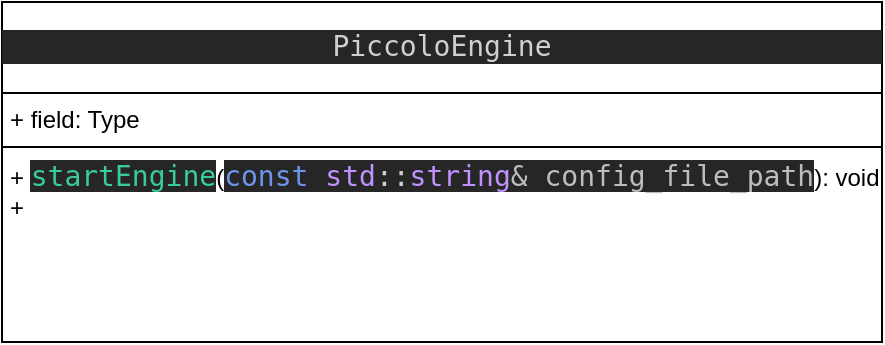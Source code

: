<mxfile version="26.2.13" pages="2">
  <diagram name="引擎基本类uml" id="4lmR1PK2h9kwDvhIEaK2">
    <mxGraphModel dx="1183" dy="655" grid="1" gridSize="10" guides="1" tooltips="1" connect="1" arrows="1" fold="1" page="1" pageScale="1" pageWidth="827" pageHeight="1169" math="0" shadow="0">
      <root>
        <mxCell id="0" />
        <mxCell id="1" parent="0" />
        <mxCell id="KuhfJUlCWqwtM39AnZdV-1" value="&lt;div style=&quot;background-color: rgb(38, 38, 38); color: rgb(208, 208, 208);&quot;&gt;&lt;pre style=&quot;text-align: center; font-family: &amp;quot;JetBrains Mono&amp;quot;, monospace; font-size: 10.5pt;&quot;&gt;PiccoloEngine&lt;/pre&gt;&lt;/div&gt;&lt;hr size=&quot;1&quot; style=&quot;border-style:solid;&quot;&gt;&lt;p style=&quot;margin:0px;margin-left:4px;&quot;&gt;+ field: Type&lt;/p&gt;&lt;hr size=&quot;1&quot; style=&quot;border-style:solid;&quot;&gt;&lt;p style=&quot;margin:0px;margin-left:4px;&quot;&gt;+&amp;nbsp;&lt;span style=&quot;color: rgb(57, 204, 155); font-family: &amp;quot;JetBrains Mono&amp;quot;, monospace; font-size: 10.5pt; background-color: rgb(38, 38, 38);&quot;&gt;startEngine&lt;/span&gt;&lt;span style=&quot;background-color: transparent; color: light-dark(rgb(0, 0, 0), rgb(255, 255, 255));&quot;&gt;(&lt;/span&gt;&lt;span style=&quot;font-family: &amp;quot;JetBrains Mono&amp;quot;, monospace; font-size: 10.5pt; background-color: rgb(38, 38, 38); color: rgb(108, 149, 235);&quot;&gt;const &lt;/span&gt;&lt;span style=&quot;font-family: &amp;quot;JetBrains Mono&amp;quot;, monospace; font-size: 10.5pt; background-color: rgb(38, 38, 38); color: rgb(193, 145, 255);&quot;&gt;std&lt;/span&gt;&lt;span style=&quot;font-family: &amp;quot;JetBrains Mono&amp;quot;, monospace; font-size: 10.5pt; background-color: rgb(38, 38, 38); color: rgb(208, 208, 208);&quot;&gt;::&lt;/span&gt;&lt;span style=&quot;font-family: &amp;quot;JetBrains Mono&amp;quot;, monospace; font-size: 10.5pt; background-color: rgb(38, 38, 38); color: rgb(193, 145, 255);&quot;&gt;string&lt;/span&gt;&lt;span style=&quot;font-family: &amp;quot;JetBrains Mono&amp;quot;, monospace; font-size: 10.5pt; background-color: rgb(38, 38, 38); color: rgb(189, 189, 189);&quot;&gt;&amp;amp; config_file_path&lt;/span&gt;&lt;span style=&quot;background-color: transparent; color: light-dark(rgb(0, 0, 0), rgb(255, 255, 255));&quot;&gt;): void&lt;/span&gt;&lt;/p&gt;&lt;p style=&quot;margin:0px;margin-left:4px;&quot;&gt;&lt;span style=&quot;background-color: transparent; color: light-dark(rgb(0, 0, 0), rgb(255, 255, 255));&quot;&gt;+&lt;/span&gt;&lt;/p&gt;" style="verticalAlign=top;align=left;overflow=fill;html=1;whiteSpace=wrap;" vertex="1" parent="1">
          <mxGeometry x="110" y="100" width="440" height="170" as="geometry" />
        </mxCell>
      </root>
    </mxGraphModel>
  </diagram>
  <diagram id="ly-EkyqUDZ3NtOaoAh6M" name="引擎初始化时序图">
    <mxGraphModel dx="4733" dy="2620" grid="1" gridSize="10" guides="1" tooltips="1" connect="1" arrows="1" fold="1" page="1" pageScale="1" pageWidth="827" pageHeight="1169" math="0" shadow="0">
      <root>
        <mxCell id="0" />
        <mxCell id="1" parent="0" />
        <mxCell id="WONwCe0aJF3J5grba5Dm-1" value="main" style="shape=umlLifeline;perimeter=lifelinePerimeter;whiteSpace=wrap;html=1;container=1;dropTarget=0;collapsible=0;recursiveResize=0;outlineConnect=0;portConstraint=eastwest;newEdgeStyle={&quot;curved&quot;:0,&quot;rounded&quot;:0};" vertex="1" parent="1">
          <mxGeometry x="90" y="70" width="100" height="1040" as="geometry" />
        </mxCell>
        <mxCell id="WONwCe0aJF3J5grba5Dm-2" value="&lt;div style=&quot;background-color:#262626;color:#d0d0d0&quot;&gt;&lt;pre style=&quot;font-family:&#39;JetBrains Mono&#39;,monospace;font-size:10.5pt;&quot;&gt;main&lt;/pre&gt;&lt;/div&gt;" style="html=1;points=[[0,0,0,0,5],[0,1,0,0,-5],[1,0,0,0,5],[1,1,0,0,-5]];perimeter=orthogonalPerimeter;outlineConnect=0;targetShapes=umlLifeline;portConstraint=eastwest;newEdgeStyle={&quot;curved&quot;:0,&quot;rounded&quot;:0};" vertex="1" parent="WONwCe0aJF3J5grba5Dm-1">
          <mxGeometry x="45" y="90" width="10" height="900" as="geometry" />
        </mxCell>
        <mxCell id="WONwCe0aJF3J5grba5Dm-3" value="dispatch" style="html=1;verticalAlign=bottom;startArrow=oval;endArrow=block;startSize=8;curved=0;rounded=0;entryX=0;entryY=0;entryDx=0;entryDy=5;" edge="1" target="WONwCe0aJF3J5grba5Dm-2" parent="WONwCe0aJF3J5grba5Dm-1">
          <mxGeometry relative="1" as="geometry">
            <mxPoint x="-30" y="95" as="sourcePoint" />
          </mxGeometry>
        </mxCell>
        <mxCell id="WONwCe0aJF3J5grba5Dm-4" value="&lt;div style=&quot;background-color:#262626;color:#d0d0d0&quot;&gt;&lt;pre style=&quot;font-family:&#39;JetBrains Mono&#39;,monospace;font-size:10.5pt;&quot;&gt;PiccoloEngine&lt;/pre&gt;&lt;/div&gt;" style="shape=umlLifeline;perimeter=lifelinePerimeter;whiteSpace=wrap;html=1;container=1;dropTarget=0;collapsible=0;recursiveResize=0;outlineConnect=0;portConstraint=eastwest;newEdgeStyle={&quot;curved&quot;:0,&quot;rounded&quot;:0};" vertex="1" parent="1">
          <mxGeometry x="310" y="70" width="100" height="1090" as="geometry" />
        </mxCell>
        <mxCell id="WONwCe0aJF3J5grba5Dm-5" value="&lt;div style=&quot;background-color:#262626;color:#d0d0d0&quot;&gt;&lt;pre style=&quot;font-family:&#39;JetBrains Mono&#39;,monospace;font-size:10.5pt;&quot;&gt;&lt;span style=&quot;color:#c191ff;&quot;&gt;PiccoloEngine&lt;/span&gt;&lt;/pre&gt;&lt;/div&gt;" style="html=1;points=[[0,0,0,0,5],[0,1,0,0,-5],[1,0,0,0,5],[1,1,0,0,-5]];perimeter=orthogonalPerimeter;outlineConnect=0;targetShapes=umlLifeline;portConstraint=eastwest;newEdgeStyle={&quot;curved&quot;:0,&quot;rounded&quot;:0};" vertex="1" parent="WONwCe0aJF3J5grba5Dm-4">
          <mxGeometry x="45" y="110" width="10" height="80" as="geometry" />
        </mxCell>
        <mxCell id="WONwCe0aJF3J5grba5Dm-8" value="&lt;div style=&quot;background-color:#262626;color:#d0d0d0&quot;&gt;&lt;pre style=&quot;font-family:&#39;JetBrains Mono&#39;,monospace;font-size:10.5pt;&quot;&gt;startEngine&lt;/pre&gt;&lt;/div&gt;" style="html=1;points=[[0,0,0,0,5],[0,1,0,0,-5],[1,0,0,0,5],[1,1,0,0,-5]];perimeter=orthogonalPerimeter;outlineConnect=0;targetShapes=umlLifeline;portConstraint=eastwest;newEdgeStyle={&quot;curved&quot;:0,&quot;rounded&quot;:0};" vertex="1" parent="WONwCe0aJF3J5grba5Dm-4">
          <mxGeometry x="45" y="220" width="10" height="190" as="geometry" />
        </mxCell>
        <mxCell id="WONwCe0aJF3J5grba5Dm-53" value="&lt;div style=&quot;background-color:#262626;color:#d0d0d0&quot;&gt;&lt;pre style=&quot;font-family:&#39;JetBrains Mono&#39;,monospace;font-size:10.5pt;&quot;&gt;calculateDeltaTime&lt;/pre&gt;&lt;/div&gt;" style="html=1;points=[[0,0,0,0,5],[0,1,0,0,-5],[1,0,0,0,5],[1,1,0,0,-5]];perimeter=orthogonalPerimeter;outlineConnect=0;targetShapes=umlLifeline;portConstraint=eastwest;newEdgeStyle={&quot;curved&quot;:0,&quot;rounded&quot;:0};" vertex="1" parent="WONwCe0aJF3J5grba5Dm-4">
          <mxGeometry x="45" y="860" width="10" height="50" as="geometry" />
        </mxCell>
        <mxCell id="WONwCe0aJF3J5grba5Dm-66" value="&lt;div style=&quot;background-color:#262626;color:#d0d0d0&quot;&gt;&lt;pre style=&quot;font-family:&#39;JetBrains Mono&#39;,monospace;font-size:10.5pt;&quot;&gt;tickOneFrame&lt;/pre&gt;&lt;/div&gt;" style="html=1;points=[[0,0,0,0,5],[0,1,0,0,-5],[1,0,0,0,5],[1,1,0,0,-5]];perimeter=orthogonalPerimeter;outlineConnect=0;targetShapes=umlLifeline;portConstraint=eastwest;newEdgeStyle={&quot;curved&quot;:0,&quot;rounded&quot;:0};" vertex="1" parent="WONwCe0aJF3J5grba5Dm-4">
          <mxGeometry x="45" y="1000" width="10" height="70" as="geometry" />
        </mxCell>
        <mxCell id="WONwCe0aJF3J5grba5Dm-6" value="dispatch" style="html=1;verticalAlign=bottom;endArrow=block;curved=0;rounded=0;entryX=0;entryY=0;entryDx=0;entryDy=5;" edge="1" target="WONwCe0aJF3J5grba5Dm-5" parent="1" source="WONwCe0aJF3J5grba5Dm-2">
          <mxGeometry relative="1" as="geometry">
            <mxPoint x="150" y="185" as="sourcePoint" />
          </mxGeometry>
        </mxCell>
        <mxCell id="WONwCe0aJF3J5grba5Dm-9" value="config_file_path" style="html=1;verticalAlign=bottom;endArrow=block;curved=0;rounded=0;entryX=0;entryY=0;entryDx=0;entryDy=5;" edge="1" target="WONwCe0aJF3J5grba5Dm-8" parent="1">
          <mxGeometry x="0.005" relative="1" as="geometry">
            <mxPoint x="140" y="295" as="sourcePoint" />
            <mxPoint as="offset" />
          </mxGeometry>
        </mxCell>
        <mxCell id="WONwCe0aJF3J5grba5Dm-14" value="&lt;div style=&quot;background-color:#262626;color:#d0d0d0&quot;&gt;&lt;pre style=&quot;font-family:&#39;JetBrains Mono&#39;,monospace;font-size:10.5pt;&quot;&gt;&lt;span style=&quot;color:#c191ff;&quot;&gt;TypeMetaRegister&lt;/span&gt;&lt;/pre&gt;&lt;/div&gt;" style="shape=umlLifeline;perimeter=lifelinePerimeter;whiteSpace=wrap;html=1;container=1;dropTarget=0;collapsible=0;recursiveResize=0;outlineConnect=0;portConstraint=eastwest;newEdgeStyle={&quot;curved&quot;:0,&quot;rounded&quot;:0};" vertex="1" parent="1">
          <mxGeometry x="530" y="70" width="140" height="990" as="geometry" />
        </mxCell>
        <mxCell id="WONwCe0aJF3J5grba5Dm-15" value="&lt;div style=&quot;background-color:#262626;color:#d0d0d0&quot;&gt;&lt;pre style=&quot;font-family:&#39;JetBrains Mono&#39;,monospace;font-size:10.5pt;&quot;&gt;metaRegister&lt;/pre&gt;&lt;/div&gt;" style="html=1;points=[[0,0,0,0,5],[0,1,0,0,-5],[1,0,0,0,5],[1,1,0,0,-5]];perimeter=orthogonalPerimeter;outlineConnect=0;targetShapes=umlLifeline;portConstraint=eastwest;newEdgeStyle={&quot;curved&quot;:0,&quot;rounded&quot;:0};" vertex="1" parent="WONwCe0aJF3J5grba5Dm-14">
          <mxGeometry x="65" y="220" width="10" height="80" as="geometry" />
        </mxCell>
        <mxCell id="WONwCe0aJF3J5grba5Dm-16" value="dispatch" style="html=1;verticalAlign=bottom;endArrow=block;curved=0;rounded=0;entryX=0;entryY=0;entryDx=0;entryDy=5;" edge="1" target="WONwCe0aJF3J5grba5Dm-15" parent="1">
          <mxGeometry relative="1" as="geometry">
            <mxPoint x="360" y="295" as="sourcePoint" />
          </mxGeometry>
        </mxCell>
        <mxCell id="WONwCe0aJF3J5grba5Dm-18" value="注册反射元数据" style="text;html=1;align=center;verticalAlign=middle;resizable=0;points=[];autosize=1;strokeColor=none;fillColor=none;" vertex="1" parent="1">
          <mxGeometry x="610" y="288" width="110" height="30" as="geometry" />
        </mxCell>
        <mxCell id="WONwCe0aJF3J5grba5Dm-19" value="&lt;div style=&quot;background-color:#262626;color:#d0d0d0&quot;&gt;&lt;pre style=&quot;font-family:&#39;JetBrains Mono&#39;,monospace;font-size:10.5pt;&quot;&gt;RuntimeGlobalContext&lt;/pre&gt;&lt;/div&gt;" style="shape=umlLifeline;perimeter=lifelinePerimeter;whiteSpace=wrap;html=1;container=1;dropTarget=0;collapsible=0;recursiveResize=0;outlineConnect=0;portConstraint=eastwest;newEdgeStyle={&quot;curved&quot;:0,&quot;rounded&quot;:0};" vertex="1" parent="1">
          <mxGeometry x="940" y="70" width="150" height="1020" as="geometry" />
        </mxCell>
        <mxCell id="WONwCe0aJF3J5grba5Dm-20" value="&lt;div style=&quot;background-color:#262626;color:#d0d0d0&quot;&gt;&lt;pre style=&quot;font-family:&#39;JetBrains Mono&#39;,monospace;font-size:10.5pt;&quot;&gt;startSystems&lt;/pre&gt;&lt;/div&gt;" style="html=1;points=[[0,0,0,0,5],[0,1,0,0,-5],[1,0,0,0,5],[1,1,0,0,-5]];perimeter=orthogonalPerimeter;outlineConnect=0;targetShapes=umlLifeline;portConstraint=eastwest;newEdgeStyle={&quot;curved&quot;:0,&quot;rounded&quot;:0};" vertex="1" parent="WONwCe0aJF3J5grba5Dm-19">
          <mxGeometry x="70" y="340" width="10" height="80" as="geometry" />
        </mxCell>
        <mxCell id="WONwCe0aJF3J5grba5Dm-21" value="config_file_path" style="html=1;verticalAlign=bottom;endArrow=block;curved=0;rounded=0;entryX=0;entryY=0;entryDx=0;entryDy=5;" edge="1" target="WONwCe0aJF3J5grba5Dm-20" parent="1">
          <mxGeometry relative="1" as="geometry">
            <mxPoint x="360" y="415" as="sourcePoint" />
          </mxGeometry>
        </mxCell>
        <mxCell id="WONwCe0aJF3J5grba5Dm-23" value="根据配置文件初始化各系统" style="text;html=1;align=center;verticalAlign=middle;resizable=0;points=[];autosize=1;strokeColor=none;fillColor=none;" vertex="1" parent="1">
          <mxGeometry x="827" y="390" width="170" height="30" as="geometry" />
        </mxCell>
        <mxCell id="WONwCe0aJF3J5grba5Dm-24" value="&lt;div style=&quot;background-color:#262626;color:#d0d0d0&quot;&gt;&lt;pre style=&quot;font-family:&#39;JetBrains Mono&#39;,monospace;font-size:10.5pt;&quot;&gt;PiccoloEditor&lt;/pre&gt;&lt;/div&gt;" style="shape=umlLifeline;perimeter=lifelinePerimeter;whiteSpace=wrap;html=1;container=1;dropTarget=0;collapsible=0;recursiveResize=0;outlineConnect=0;portConstraint=eastwest;newEdgeStyle={&quot;curved&quot;:0,&quot;rounded&quot;:0};" vertex="1" parent="1">
          <mxGeometry x="760" y="70" width="100" height="1090" as="geometry" />
        </mxCell>
        <mxCell id="WONwCe0aJF3J5grba5Dm-25" value="&lt;div style=&quot;background-color:#262626;color:#d0d0d0&quot;&gt;&lt;pre style=&quot;font-family:&#39;JetBrains Mono&#39;,monospace;font-size:10.5pt;&quot;&gt;PiccoloEditor&lt;/pre&gt;&lt;/div&gt;" style="html=1;points=[[0,0,0,0,5],[0,1,0,0,-5],[1,0,0,0,5],[1,1,0,0,-5]];perimeter=orthogonalPerimeter;outlineConnect=0;targetShapes=umlLifeline;portConstraint=eastwest;newEdgeStyle={&quot;curved&quot;:0,&quot;rounded&quot;:0};" vertex="1" parent="WONwCe0aJF3J5grba5Dm-24">
          <mxGeometry x="45" y="460" width="10" height="80" as="geometry" />
        </mxCell>
        <mxCell id="WONwCe0aJF3J5grba5Dm-32" value="&lt;div style=&quot;background-color:#262626;color:#d0d0d0&quot;&gt;&lt;pre style=&quot;font-family:&#39;JetBrains Mono&#39;,monospace;font-size:10.5pt;&quot;&gt;initialize&lt;/pre&gt;&lt;/div&gt;" style="html=1;points=[[0,0,0,0,5],[0,1,0,0,-5],[1,0,0,0,5],[1,1,0,0,-5]];perimeter=orthogonalPerimeter;outlineConnect=0;targetShapes=umlLifeline;portConstraint=eastwest;newEdgeStyle={&quot;curved&quot;:0,&quot;rounded&quot;:0};" vertex="1" parent="WONwCe0aJF3J5grba5Dm-24">
          <mxGeometry x="45" y="590" width="10" height="140" as="geometry" />
        </mxCell>
        <mxCell id="WONwCe0aJF3J5grba5Dm-47" value="&lt;div style=&quot;background-color:#262626;color:#d0d0d0&quot;&gt;&lt;pre style=&quot;font-family:&#39;JetBrains Mono&#39;,monospace;font-size:10.5pt;&quot;&gt;run&lt;/pre&gt;&lt;/div&gt;" style="html=1;points=[[0,0,0,0,5],[0,1,0,0,-5],[1,0,0,0,5],[1,1,0,0,-5]];perimeter=orthogonalPerimeter;outlineConnect=0;targetShapes=umlLifeline;portConstraint=eastwest;newEdgeStyle={&quot;curved&quot;:0,&quot;rounded&quot;:0};" vertex="1" parent="WONwCe0aJF3J5grba5Dm-24">
          <mxGeometry x="45" y="830" width="10" height="260" as="geometry" />
        </mxCell>
        <mxCell id="WONwCe0aJF3J5grba5Dm-48" value="dispatch" style="html=1;verticalAlign=bottom;endArrow=block;curved=0;rounded=0;entryX=0;entryY=0;entryDx=0;entryDy=5;" edge="1" target="WONwCe0aJF3J5grba5Dm-47" parent="WONwCe0aJF3J5grba5Dm-24">
          <mxGeometry relative="1" as="geometry">
            <mxPoint x="-615" y="835" as="sourcePoint" />
          </mxGeometry>
        </mxCell>
        <mxCell id="WONwCe0aJF3J5grba5Dm-51" value="游戏主循环" style="text;html=1;align=center;verticalAlign=middle;resizable=0;points=[];autosize=1;strokeColor=none;fillColor=none;" vertex="1" parent="WONwCe0aJF3J5grba5Dm-24">
          <mxGeometry x="-40" y="800" width="80" height="30" as="geometry" />
        </mxCell>
        <mxCell id="WONwCe0aJF3J5grba5Dm-26" value="dispatch" style="html=1;verticalAlign=bottom;endArrow=block;curved=0;rounded=0;entryX=0;entryY=0;entryDx=0;entryDy=5;" edge="1" target="WONwCe0aJF3J5grba5Dm-25" parent="1">
          <mxGeometry relative="1" as="geometry">
            <mxPoint x="150" y="535" as="sourcePoint" />
          </mxGeometry>
        </mxCell>
        <mxCell id="WONwCe0aJF3J5grba5Dm-28" value="注册需要tick的系统&lt;div&gt;TransForm和Mesh&lt;/div&gt;" style="text;html=1;align=center;verticalAlign=middle;resizable=0;points=[];autosize=1;strokeColor=none;fillColor=none;" vertex="1" parent="1">
          <mxGeometry x="805" y="523" width="130" height="40" as="geometry" />
        </mxCell>
        <mxCell id="WONwCe0aJF3J5grba5Dm-30" value="" style="endArrow=open;endFill=1;endSize=12;html=1;rounded=0;exitX=0;exitY=1;exitDx=0;exitDy=-5;exitPerimeter=0;" edge="1" parent="1" source="WONwCe0aJF3J5grba5Dm-5" target="WONwCe0aJF3J5grba5Dm-2">
          <mxGeometry width="160" relative="1" as="geometry">
            <mxPoint x="230" y="190" as="sourcePoint" />
            <mxPoint x="390" y="190" as="targetPoint" />
          </mxGeometry>
        </mxCell>
        <mxCell id="WONwCe0aJF3J5grba5Dm-31" value="engine" style="text;html=1;align=center;verticalAlign=middle;resizable=0;points=[];autosize=1;strokeColor=none;fillColor=none;" vertex="1" parent="1">
          <mxGeometry x="210" y="228" width="60" height="30" as="geometry" />
        </mxCell>
        <mxCell id="WONwCe0aJF3J5grba5Dm-33" value="engine" style="html=1;verticalAlign=bottom;endArrow=block;curved=0;rounded=0;entryX=0;entryY=0;entryDx=0;entryDy=5;" edge="1" target="WONwCe0aJF3J5grba5Dm-32" parent="1">
          <mxGeometry x="0.001" relative="1" as="geometry">
            <mxPoint x="150" y="665" as="sourcePoint" />
            <mxPoint as="offset" />
          </mxGeometry>
        </mxCell>
        <mxCell id="WONwCe0aJF3J5grba5Dm-35" value="&lt;div style=&quot;background-color:#262626;color:#d0d0d0&quot;&gt;&lt;pre style=&quot;font-family:&#39;JetBrains Mono&#39;,monospace;font-size:10.5pt;&quot;&gt;EditorGlobalContextInitInfo&lt;/pre&gt;&lt;/div&gt;" style="shape=umlLifeline;perimeter=lifelinePerimeter;whiteSpace=wrap;html=1;container=1;dropTarget=0;collapsible=0;recursiveResize=0;outlineConnect=0;portConstraint=eastwest;newEdgeStyle={&quot;curved&quot;:0,&quot;rounded&quot;:0};" vertex="1" parent="1">
          <mxGeometry x="1160" y="70" width="200" height="1030" as="geometry" />
        </mxCell>
        <mxCell id="WONwCe0aJF3J5grba5Dm-36" value="&lt;div style=&quot;background-color:#262626;color:#d0d0d0&quot;&gt;&lt;pre style=&quot;font-family:&#39;JetBrains Mono&#39;,monospace;font-size:10.5pt;&quot;&gt;initialize&lt;/pre&gt;&lt;/div&gt;" style="html=1;points=[[0,0,0,0,5],[0,1,0,0,-5],[1,0,0,0,5],[1,1,0,0,-5]];perimeter=orthogonalPerimeter;outlineConnect=0;targetShapes=umlLifeline;portConstraint=eastwest;newEdgeStyle={&quot;curved&quot;:0,&quot;rounded&quot;:0};" vertex="1" parent="WONwCe0aJF3J5grba5Dm-35">
          <mxGeometry x="95" y="590" width="10" height="80" as="geometry" />
        </mxCell>
        <mxCell id="WONwCe0aJF3J5grba5Dm-37" value="dispatch" style="html=1;verticalAlign=bottom;endArrow=block;curved=0;rounded=0;entryX=0;entryY=0;entryDx=0;entryDy=5;" edge="1" target="WONwCe0aJF3J5grba5Dm-36" parent="1">
          <mxGeometry relative="1" as="geometry">
            <mxPoint x="810" y="665" as="sourcePoint" />
          </mxGeometry>
        </mxCell>
        <mxCell id="WONwCe0aJF3J5grba5Dm-39" value="创建引擎初始化上下文" style="text;html=1;align=center;verticalAlign=middle;resizable=0;points=[];autosize=1;strokeColor=none;fillColor=none;" vertex="1" parent="1">
          <mxGeometry x="1260" y="648" width="140" height="30" as="geometry" />
        </mxCell>
        <mxCell id="WONwCe0aJF3J5grba5Dm-40" value="初始化secne_manager,&lt;div&gt;render_manager&lt;/div&gt;" style="text;html=1;align=center;verticalAlign=middle;resizable=0;points=[];autosize=1;strokeColor=none;fillColor=none;" vertex="1" parent="1">
          <mxGeometry x="860" y="678" width="150" height="40" as="geometry" />
        </mxCell>
        <mxCell id="WONwCe0aJF3J5grba5Dm-41" value="&lt;div style=&quot;background-color:#262626;color:#d0d0d0&quot;&gt;&lt;pre style=&quot;font-family:&#39;JetBrains Mono&#39;,monospace;font-size:10.5pt;&quot;&gt;&lt;span style=&quot;color:#c191ff;&quot;&gt;EditorUI&lt;/span&gt;&lt;/pre&gt;&lt;/div&gt;" style="shape=umlLifeline;perimeter=lifelinePerimeter;whiteSpace=wrap;html=1;container=1;dropTarget=0;collapsible=0;recursiveResize=0;outlineConnect=0;portConstraint=eastwest;newEdgeStyle={&quot;curved&quot;:0,&quot;rounded&quot;:0};" vertex="1" parent="1">
          <mxGeometry x="1430" y="70" width="100" height="1000" as="geometry" />
        </mxCell>
        <mxCell id="WONwCe0aJF3J5grba5Dm-42" value="&lt;div style=&quot;background-color:#262626;color:#d0d0d0&quot;&gt;&lt;pre style=&quot;font-family:&#39;JetBrains Mono&#39;,monospace;font-size:10.5pt;&quot;&gt;initialize&lt;/pre&gt;&lt;/div&gt;" style="html=1;points=[[0,0,0,0,5],[0,1,0,0,-5],[1,0,0,0,5],[1,1,0,0,-5]];perimeter=orthogonalPerimeter;outlineConnect=0;targetShapes=umlLifeline;portConstraint=eastwest;newEdgeStyle={&quot;curved&quot;:0,&quot;rounded&quot;:0};" vertex="1" parent="WONwCe0aJF3J5grba5Dm-41">
          <mxGeometry x="45" y="690" width="10" height="80" as="geometry" />
        </mxCell>
        <mxCell id="WONwCe0aJF3J5grba5Dm-43" value="ui_init_info" style="html=1;verticalAlign=bottom;endArrow=block;curved=0;rounded=0;entryX=0;entryY=0;entryDx=0;entryDy=5;" edge="1" target="WONwCe0aJF3J5grba5Dm-42" parent="1">
          <mxGeometry relative="1" as="geometry">
            <mxPoint x="810" y="765" as="sourcePoint" />
          </mxGeometry>
        </mxCell>
        <mxCell id="WONwCe0aJF3J5grba5Dm-46" value="创建窗口" style="text;html=1;align=center;verticalAlign=middle;resizable=0;points=[];autosize=1;strokeColor=none;fillColor=none;" vertex="1" parent="1">
          <mxGeometry x="1500" y="758" width="70" height="30" as="geometry" />
        </mxCell>
        <mxCell id="WONwCe0aJF3J5grba5Dm-55" value="两帧之间的时间差值delta_time" style="html=1;verticalAlign=bottom;endArrow=open;dashed=1;endSize=8;curved=0;rounded=0;exitX=1;exitY=1;exitDx=0;exitDy=-5;" edge="1" source="WONwCe0aJF3J5grba5Dm-53" parent="1" target="WONwCe0aJF3J5grba5Dm-24">
          <mxGeometry relative="1" as="geometry">
            <mxPoint x="435" y="1005" as="targetPoint" />
          </mxGeometry>
        </mxCell>
        <mxCell id="WONwCe0aJF3J5grba5Dm-54" value="callback" style="html=1;verticalAlign=bottom;endArrow=block;curved=0;rounded=0;entryX=1;entryY=0;entryDx=0;entryDy=5;" edge="1" target="WONwCe0aJF3J5grba5Dm-53" parent="1" source="WONwCe0aJF3J5grba5Dm-47">
          <mxGeometry relative="1" as="geometry">
            <mxPoint x="435" y="935" as="sourcePoint" />
          </mxGeometry>
        </mxCell>
        <mxCell id="WONwCe0aJF3J5grba5Dm-56" value="&lt;div style=&quot;background-color:#262626;color:#d0d0d0&quot;&gt;&lt;pre style=&quot;font-family:&#39;JetBrains Mono&#39;,monospace;font-size:10.5pt;&quot;&gt;&lt;span style=&quot;color:#c191ff;&quot;&gt;EditorSceneManager&lt;/span&gt;&lt;/pre&gt;&lt;/div&gt;" style="shape=umlLifeline;perimeter=lifelinePerimeter;whiteSpace=wrap;html=1;container=1;dropTarget=0;collapsible=0;recursiveResize=0;outlineConnect=0;portConstraint=eastwest;newEdgeStyle={&quot;curved&quot;:0,&quot;rounded&quot;:0};" vertex="1" parent="1">
          <mxGeometry x="1600" y="70" width="140" height="1060" as="geometry" />
        </mxCell>
        <mxCell id="WONwCe0aJF3J5grba5Dm-57" value="&lt;div style=&quot;background-color:#262626;color:#d0d0d0&quot;&gt;&lt;pre style=&quot;font-family:&#39;JetBrains Mono&#39;,monospace;font-size:10.5pt;&quot;&gt;&lt;span style=&quot;color:#39cc9b;&quot;&gt;tick&lt;/span&gt;&lt;/pre&gt;&lt;/div&gt;" style="html=1;points=[[0,0,0,0,5],[0,1,0,0,-5],[1,0,0,0,5],[1,1,0,0,-5]];perimeter=orthogonalPerimeter;outlineConnect=0;targetShapes=umlLifeline;portConstraint=eastwest;newEdgeStyle={&quot;curved&quot;:0,&quot;rounded&quot;:0};" vertex="1" parent="WONwCe0aJF3J5grba5Dm-56">
          <mxGeometry x="65" y="910" width="10" height="50" as="geometry" />
        </mxCell>
        <mxCell id="WONwCe0aJF3J5grba5Dm-58" value="delta_time" style="html=1;verticalAlign=bottom;endArrow=block;curved=0;rounded=0;entryX=0;entryY=0;entryDx=0;entryDy=5;" edge="1" target="WONwCe0aJF3J5grba5Dm-57" parent="1">
          <mxGeometry relative="1" as="geometry">
            <mxPoint x="810" y="985" as="sourcePoint" />
          </mxGeometry>
        </mxCell>
        <mxCell id="WONwCe0aJF3J5grba5Dm-60" value="更新场景" style="text;html=1;align=center;verticalAlign=middle;resizable=0;points=[];autosize=1;strokeColor=none;fillColor=none;" vertex="1" parent="1">
          <mxGeometry x="1584" y="950" width="70" height="30" as="geometry" />
        </mxCell>
        <mxCell id="WONwCe0aJF3J5grba5Dm-61" value="&lt;div style=&quot;background-color:#262626;color:#d0d0d0&quot;&gt;&lt;pre style=&quot;font-family:&#39;JetBrains Mono&#39;,monospace;font-size:10.5pt;&quot;&gt;EditorInputManager&lt;/pre&gt;&lt;/div&gt;" style="shape=umlLifeline;perimeter=lifelinePerimeter;whiteSpace=wrap;html=1;container=1;dropTarget=0;collapsible=0;recursiveResize=0;outlineConnect=0;portConstraint=eastwest;newEdgeStyle={&quot;curved&quot;:0,&quot;rounded&quot;:0};" vertex="1" parent="1">
          <mxGeometry x="1810" y="70" width="150" height="1060" as="geometry" />
        </mxCell>
        <mxCell id="WONwCe0aJF3J5grba5Dm-62" value="&lt;div style=&quot;background-color:#262626;color:#d0d0d0&quot;&gt;&lt;pre style=&quot;font-family:&#39;JetBrains Mono&#39;,monospace;font-size:10.5pt;&quot;&gt;&lt;span style=&quot;color:#39cc9b;&quot;&gt;tick&lt;/span&gt;&lt;/pre&gt;&lt;/div&gt;" style="html=1;points=[[0,0,0,0,5],[0,1,0,0,-5],[1,0,0,0,5],[1,1,0,0,-5]];perimeter=orthogonalPerimeter;outlineConnect=0;targetShapes=umlLifeline;portConstraint=eastwest;newEdgeStyle={&quot;curved&quot;:0,&quot;rounded&quot;:0};" vertex="1" parent="WONwCe0aJF3J5grba5Dm-61">
          <mxGeometry x="70" y="980" width="10" height="80" as="geometry" />
        </mxCell>
        <mxCell id="WONwCe0aJF3J5grba5Dm-63" value="delta_time" style="html=1;verticalAlign=bottom;endArrow=block;curved=0;rounded=0;entryX=0;entryY=0;entryDx=0;entryDy=5;" edge="1" target="WONwCe0aJF3J5grba5Dm-62" parent="1">
          <mxGeometry relative="1" as="geometry">
            <mxPoint x="810" y="1055" as="sourcePoint" />
          </mxGeometry>
        </mxCell>
        <mxCell id="WONwCe0aJF3J5grba5Dm-65" value="获取玩家输入" style="text;html=1;align=center;verticalAlign=middle;resizable=0;points=[];autosize=1;strokeColor=none;fillColor=none;" vertex="1" parent="1">
          <mxGeometry x="1780" y="1028" width="100" height="30" as="geometry" />
        </mxCell>
        <mxCell id="WONwCe0aJF3J5grba5Dm-67" value="delta_time" style="html=1;verticalAlign=bottom;endArrow=block;curved=0;rounded=0;entryX=1;entryY=0;entryDx=0;entryDy=5;" edge="1" target="WONwCe0aJF3J5grba5Dm-66" parent="1">
          <mxGeometry relative="1" as="geometry">
            <mxPoint x="805" y="1075" as="sourcePoint" />
          </mxGeometry>
        </mxCell>
        <mxCell id="WONwCe0aJF3J5grba5Dm-68" value="true/false如果返回false，游戏结束" style="html=1;verticalAlign=bottom;endArrow=open;dashed=1;endSize=8;curved=0;rounded=0;exitX=1;exitY=1;exitDx=0;exitDy=-5;" edge="1" source="WONwCe0aJF3J5grba5Dm-66" parent="1" target="WONwCe0aJF3J5grba5Dm-47">
          <mxGeometry relative="1" as="geometry">
            <mxPoint x="805" y="1145" as="targetPoint" />
          </mxGeometry>
        </mxCell>
        <mxCell id="WONwCe0aJF3J5grba5Dm-69" value="处理游戏逻辑" style="text;html=1;align=center;verticalAlign=middle;resizable=0;points=[];autosize=1;strokeColor=none;fillColor=none;" vertex="1" parent="1">
          <mxGeometry x="260" y="1060" width="100" height="30" as="geometry" />
        </mxCell>
      </root>
    </mxGraphModel>
  </diagram>
</mxfile>
